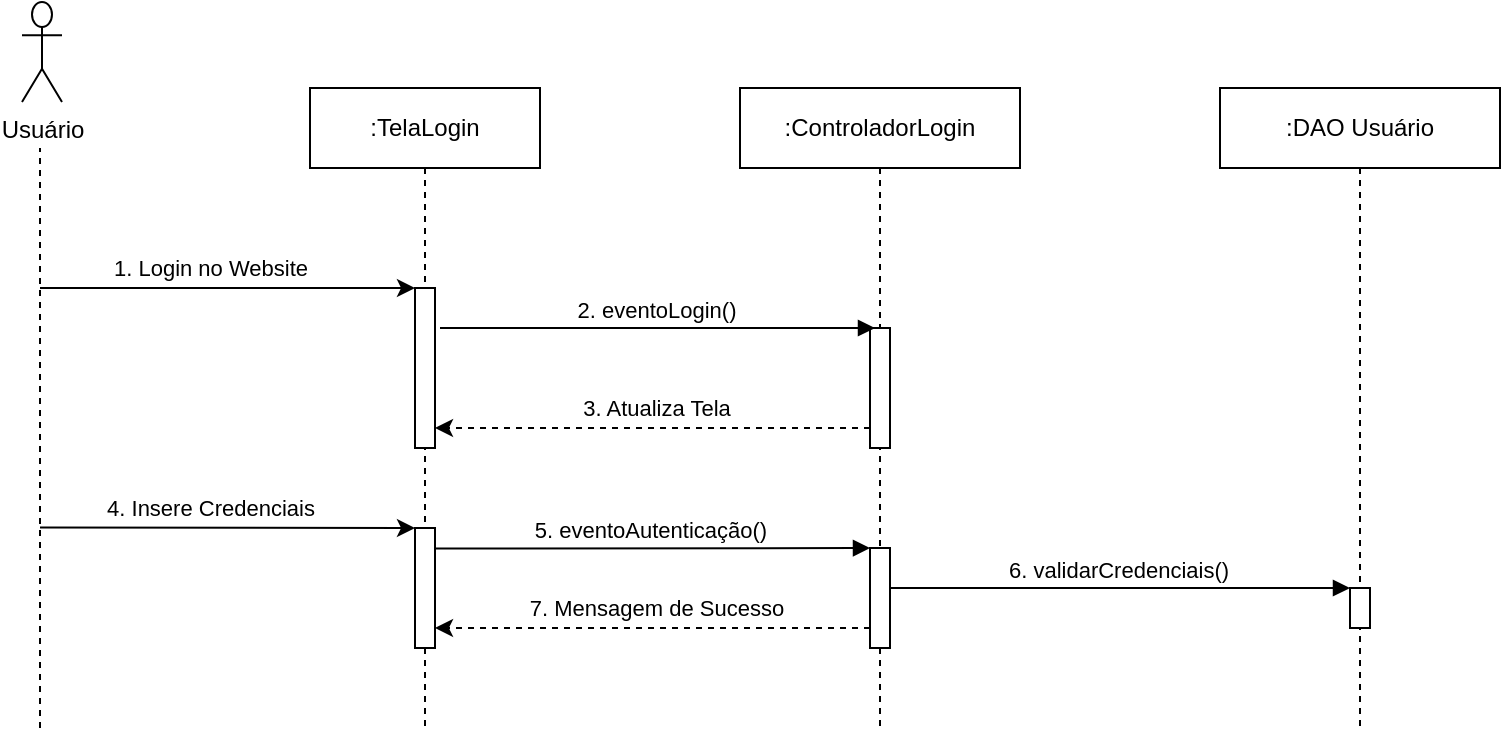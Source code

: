 <mxfile version="24.7.12">
  <diagram name="Page-1" id="2YBvvXClWsGukQMizWep">
    <mxGraphModel dx="1936" dy="868" grid="1" gridSize="10" guides="1" tooltips="1" connect="1" arrows="1" fold="1" page="1" pageScale="1" pageWidth="850" pageHeight="1100" math="0" shadow="0">
      <root>
        <mxCell id="0" />
        <mxCell id="1" parent="0" />
        <mxCell id="9W2UMyhUDM8AN_5umNmA-1" value=":TelaLogin" style="shape=umlLifeline;perimeter=lifelinePerimeter;whiteSpace=wrap;html=1;container=0;dropTarget=0;collapsible=0;recursiveResize=0;outlineConnect=0;portConstraint=eastwest;newEdgeStyle={&quot;edgeStyle&quot;:&quot;elbowEdgeStyle&quot;,&quot;elbow&quot;:&quot;vertical&quot;,&quot;curved&quot;:0,&quot;rounded&quot;:0};" parent="1" vertex="1">
          <mxGeometry x="235" y="160" width="115" height="320" as="geometry" />
        </mxCell>
        <mxCell id="9W2UMyhUDM8AN_5umNmA-2" value="" style="html=1;points=[];perimeter=orthogonalPerimeter;outlineConnect=0;targetShapes=umlLifeline;portConstraint=eastwest;newEdgeStyle={&quot;edgeStyle&quot;:&quot;elbowEdgeStyle&quot;,&quot;elbow&quot;:&quot;vertical&quot;,&quot;curved&quot;:0,&quot;rounded&quot;:0};" parent="9W2UMyhUDM8AN_5umNmA-1" vertex="1">
          <mxGeometry x="52.5" y="100" width="10" height="80" as="geometry" />
        </mxCell>
        <mxCell id="9W2UMyhUDM8AN_5umNmA-3" value="" style="html=1;points=[];perimeter=orthogonalPerimeter;outlineConnect=0;targetShapes=umlLifeline;portConstraint=eastwest;newEdgeStyle={&quot;edgeStyle&quot;:&quot;elbowEdgeStyle&quot;,&quot;elbow&quot;:&quot;vertical&quot;,&quot;curved&quot;:0,&quot;rounded&quot;:0};" parent="9W2UMyhUDM8AN_5umNmA-1" vertex="1">
          <mxGeometry x="52.5" y="220" width="10" height="60" as="geometry" />
        </mxCell>
        <mxCell id="9W2UMyhUDM8AN_5umNmA-18" value="" style="endArrow=classic;html=1;rounded=0;" parent="9W2UMyhUDM8AN_5umNmA-1" edge="1" target="9W2UMyhUDM8AN_5umNmA-3">
          <mxGeometry width="50" height="50" relative="1" as="geometry">
            <mxPoint x="-135" y="219.71" as="sourcePoint" />
            <mxPoint x="35" y="220" as="targetPoint" />
          </mxGeometry>
        </mxCell>
        <mxCell id="9W2UMyhUDM8AN_5umNmA-19" value="4. Insere Credenciais" style="edgeLabel;html=1;align=center;verticalAlign=middle;resizable=0;points=[];" parent="9W2UMyhUDM8AN_5umNmA-18" vertex="1" connectable="0">
          <mxGeometry x="-0.093" y="-1" relative="1" as="geometry">
            <mxPoint y="-11" as="offset" />
          </mxGeometry>
        </mxCell>
        <mxCell id="9W2UMyhUDM8AN_5umNmA-22" value="" style="endArrow=classic;html=1;rounded=0;dashed=1;" parent="9W2UMyhUDM8AN_5umNmA-1" edge="1">
          <mxGeometry width="50" height="50" relative="1" as="geometry">
            <mxPoint x="280" y="270" as="sourcePoint" />
            <mxPoint x="62.5" y="270" as="targetPoint" />
          </mxGeometry>
        </mxCell>
        <mxCell id="9W2UMyhUDM8AN_5umNmA-23" value="7. Mensagem de Sucesso" style="edgeLabel;html=1;align=center;verticalAlign=middle;resizable=0;points=[];" parent="9W2UMyhUDM8AN_5umNmA-22" vertex="1" connectable="0">
          <mxGeometry x="-0.025" y="-3" relative="1" as="geometry">
            <mxPoint x="-1" y="-7" as="offset" />
          </mxGeometry>
        </mxCell>
        <mxCell id="9W2UMyhUDM8AN_5umNmA-4" value=":ControladorLogin" style="shape=umlLifeline;perimeter=lifelinePerimeter;whiteSpace=wrap;html=1;container=0;dropTarget=0;collapsible=0;recursiveResize=0;outlineConnect=0;portConstraint=eastwest;newEdgeStyle={&quot;edgeStyle&quot;:&quot;elbowEdgeStyle&quot;,&quot;elbow&quot;:&quot;vertical&quot;,&quot;curved&quot;:0,&quot;rounded&quot;:0};" parent="1" vertex="1">
          <mxGeometry x="450" y="160" width="140" height="320" as="geometry" />
        </mxCell>
        <mxCell id="9W2UMyhUDM8AN_5umNmA-5" value="" style="html=1;points=[];perimeter=orthogonalPerimeter;outlineConnect=0;targetShapes=umlLifeline;portConstraint=eastwest;newEdgeStyle={&quot;edgeStyle&quot;:&quot;elbowEdgeStyle&quot;,&quot;elbow&quot;:&quot;vertical&quot;,&quot;curved&quot;:0,&quot;rounded&quot;:0};" parent="9W2UMyhUDM8AN_5umNmA-4" vertex="1">
          <mxGeometry x="65" y="120" width="10" height="60" as="geometry" />
        </mxCell>
        <mxCell id="9W2UMyhUDM8AN_5umNmA-6" value="" style="html=1;points=[];perimeter=orthogonalPerimeter;outlineConnect=0;targetShapes=umlLifeline;portConstraint=eastwest;newEdgeStyle={&quot;edgeStyle&quot;:&quot;elbowEdgeStyle&quot;,&quot;elbow&quot;:&quot;vertical&quot;,&quot;curved&quot;:0,&quot;rounded&quot;:0};" parent="9W2UMyhUDM8AN_5umNmA-4" vertex="1">
          <mxGeometry x="65" y="230" width="10" height="50" as="geometry" />
        </mxCell>
        <mxCell id="9W2UMyhUDM8AN_5umNmA-7" value="2. eventoLogin()" style="html=1;verticalAlign=bottom;endArrow=block;edgeStyle=elbowEdgeStyle;elbow=vertical;curved=0;rounded=0;" parent="1" edge="1">
          <mxGeometry x="-0.009" relative="1" as="geometry">
            <mxPoint x="300" y="280" as="sourcePoint" />
            <Array as="points">
              <mxPoint x="402.5" y="280" />
            </Array>
            <mxPoint x="517.5" y="280" as="targetPoint" />
            <mxPoint as="offset" />
          </mxGeometry>
        </mxCell>
        <mxCell id="9W2UMyhUDM8AN_5umNmA-8" value="" style="endArrow=none;dashed=1;html=1;rounded=0;" parent="1" edge="1">
          <mxGeometry width="50" height="50" relative="1" as="geometry">
            <mxPoint x="100" y="480" as="sourcePoint" />
            <mxPoint x="100" y="190" as="targetPoint" />
          </mxGeometry>
        </mxCell>
        <mxCell id="9W2UMyhUDM8AN_5umNmA-9" value="Usuário" style="shape=umlActor;verticalLabelPosition=bottom;verticalAlign=top;html=1;outlineConnect=0;" parent="1" vertex="1">
          <mxGeometry x="91" y="117" width="20" height="50" as="geometry" />
        </mxCell>
        <mxCell id="9W2UMyhUDM8AN_5umNmA-10" value="" style="endArrow=classic;html=1;rounded=0;" parent="1" target="9W2UMyhUDM8AN_5umNmA-2" edge="1">
          <mxGeometry width="50" height="50" relative="1" as="geometry">
            <mxPoint x="100" y="260" as="sourcePoint" />
            <mxPoint x="270" y="260" as="targetPoint" />
          </mxGeometry>
        </mxCell>
        <mxCell id="9W2UMyhUDM8AN_5umNmA-11" value="1. Login no Website" style="edgeLabel;html=1;align=center;verticalAlign=middle;resizable=0;points=[];" parent="9W2UMyhUDM8AN_5umNmA-10" vertex="1" connectable="0">
          <mxGeometry x="-0.093" y="-1" relative="1" as="geometry">
            <mxPoint y="-11" as="offset" />
          </mxGeometry>
        </mxCell>
        <mxCell id="9W2UMyhUDM8AN_5umNmA-16" value="" style="endArrow=classic;html=1;rounded=0;dashed=1;" parent="1" edge="1">
          <mxGeometry width="50" height="50" relative="1" as="geometry">
            <mxPoint x="515" y="330" as="sourcePoint" />
            <mxPoint x="297.5" y="330" as="targetPoint" />
          </mxGeometry>
        </mxCell>
        <mxCell id="9W2UMyhUDM8AN_5umNmA-17" value="3. Atualiza Tela" style="edgeLabel;html=1;align=center;verticalAlign=middle;resizable=0;points=[];" parent="9W2UMyhUDM8AN_5umNmA-16" vertex="1" connectable="0">
          <mxGeometry x="-0.025" y="-3" relative="1" as="geometry">
            <mxPoint x="-1" y="-7" as="offset" />
          </mxGeometry>
        </mxCell>
        <mxCell id="9W2UMyhUDM8AN_5umNmA-21" value="6. validarCredenciais()" style="html=1;verticalAlign=bottom;endArrow=block;edgeStyle=elbowEdgeStyle;elbow=vertical;curved=0;rounded=0;" parent="1" edge="1">
          <mxGeometry x="-0.009" relative="1" as="geometry">
            <mxPoint x="525.0" y="409.998" as="sourcePoint" />
            <Array as="points" />
            <mxPoint x="755.0" y="409.998" as="targetPoint" />
            <mxPoint as="offset" />
          </mxGeometry>
        </mxCell>
        <mxCell id="9W2UMyhUDM8AN_5umNmA-26" value=":DAO Usuário" style="shape=umlLifeline;perimeter=lifelinePerimeter;whiteSpace=wrap;html=1;container=0;dropTarget=0;collapsible=0;recursiveResize=0;outlineConnect=0;portConstraint=eastwest;newEdgeStyle={&quot;edgeStyle&quot;:&quot;elbowEdgeStyle&quot;,&quot;elbow&quot;:&quot;vertical&quot;,&quot;curved&quot;:0,&quot;rounded&quot;:0};" parent="1" vertex="1">
          <mxGeometry x="690" y="160" width="140" height="320" as="geometry" />
        </mxCell>
        <mxCell id="9W2UMyhUDM8AN_5umNmA-27" value="" style="html=1;points=[];perimeter=orthogonalPerimeter;outlineConnect=0;targetShapes=umlLifeline;portConstraint=eastwest;newEdgeStyle={&quot;edgeStyle&quot;:&quot;elbowEdgeStyle&quot;,&quot;elbow&quot;:&quot;vertical&quot;,&quot;curved&quot;:0,&quot;rounded&quot;:0};" parent="9W2UMyhUDM8AN_5umNmA-26" vertex="1">
          <mxGeometry x="65" y="250" width="10" height="20" as="geometry" />
        </mxCell>
        <mxCell id="9W2UMyhUDM8AN_5umNmA-20" value="5. eventoAutenticação()" style="html=1;verticalAlign=bottom;endArrow=block;edgeStyle=elbowEdgeStyle;elbow=vertical;curved=0;rounded=0;" parent="1" edge="1" target="9W2UMyhUDM8AN_5umNmA-6">
          <mxGeometry x="-0.009" relative="1" as="geometry">
            <mxPoint x="297.5" y="390.29" as="sourcePoint" />
            <Array as="points">
              <mxPoint x="405" y="390" />
            </Array>
            <mxPoint x="500" y="390" as="targetPoint" />
            <mxPoint as="offset" />
          </mxGeometry>
        </mxCell>
      </root>
    </mxGraphModel>
  </diagram>
</mxfile>
